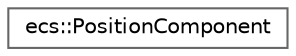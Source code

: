 digraph "Graphical Class Hierarchy"
{
 // LATEX_PDF_SIZE
  bgcolor="transparent";
  edge [fontname=Helvetica,fontsize=10,labelfontname=Helvetica,labelfontsize=10];
  node [fontname=Helvetica,fontsize=10,shape=box,height=0.2,width=0.4];
  rankdir="LR";
  Node0 [id="Node000000",label="ecs::PositionComponent",height=0.2,width=0.4,color="grey40", fillcolor="white", style="filled",URL="$structecs_1_1_position_component.html",tooltip=" "];
}
